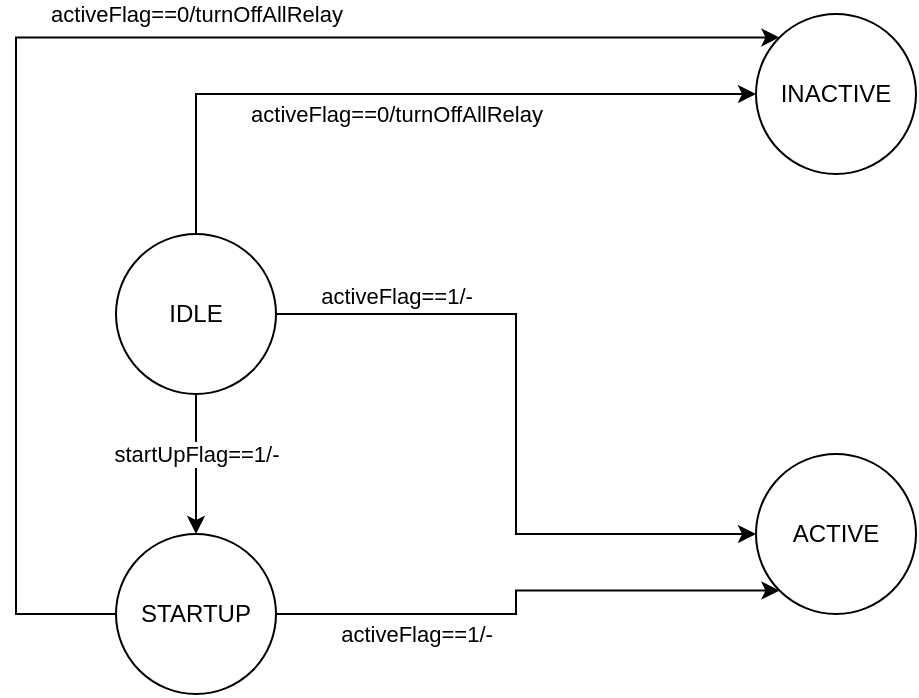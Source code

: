 <mxfile version="13.9.2" type="github">
  <diagram id="C5RBs43oDa-KdzZeNtuy" name="Page-1">
    <mxGraphModel dx="1764" dy="768" grid="1" gridSize="10" guides="1" tooltips="1" connect="1" arrows="1" fold="1" page="1" pageScale="1" pageWidth="827" pageHeight="1169" math="0" shadow="0">
      <root>
        <mxCell id="WIyWlLk6GJQsqaUBKTNV-0" />
        <mxCell id="WIyWlLk6GJQsqaUBKTNV-1" parent="WIyWlLk6GJQsqaUBKTNV-0" />
        <mxCell id="c5iyvYUyyHGZIX7Ouc7g-4" value="startUpFlag==1/-" style="edgeStyle=orthogonalEdgeStyle;rounded=0;orthogonalLoop=1;jettySize=auto;html=1;entryX=0.5;entryY=0;entryDx=0;entryDy=0;fontColor=#000000;" edge="1" parent="WIyWlLk6GJQsqaUBKTNV-1" source="c5iyvYUyyHGZIX7Ouc7g-1" target="c5iyvYUyyHGZIX7Ouc7g-2">
          <mxGeometry x="-0.143" relative="1" as="geometry">
            <mxPoint as="offset" />
          </mxGeometry>
        </mxCell>
        <mxCell id="c5iyvYUyyHGZIX7Ouc7g-7" style="edgeStyle=orthogonalEdgeStyle;rounded=0;orthogonalLoop=1;jettySize=auto;html=1;entryX=0;entryY=0.5;entryDx=0;entryDy=0;fontColor=#000000;" edge="1" parent="WIyWlLk6GJQsqaUBKTNV-1" source="c5iyvYUyyHGZIX7Ouc7g-1" target="c5iyvYUyyHGZIX7Ouc7g-5">
          <mxGeometry relative="1" as="geometry" />
        </mxCell>
        <mxCell id="c5iyvYUyyHGZIX7Ouc7g-8" value="activeFlag==1/-" style="edgeLabel;html=1;align=center;verticalAlign=middle;resizable=0;points=[];fontColor=#000000;" vertex="1" connectable="0" parent="c5iyvYUyyHGZIX7Ouc7g-7">
          <mxGeometry x="0.21" y="1" relative="1" as="geometry">
            <mxPoint x="-61.03" y="-101.69" as="offset" />
          </mxGeometry>
        </mxCell>
        <mxCell id="c5iyvYUyyHGZIX7Ouc7g-9" value="activeFlag==0/turnOffAllRelay" style="edgeStyle=orthogonalEdgeStyle;rounded=0;orthogonalLoop=1;jettySize=auto;html=1;entryX=0;entryY=0.5;entryDx=0;entryDy=0;fontColor=#000000;" edge="1" parent="WIyWlLk6GJQsqaUBKTNV-1" source="c5iyvYUyyHGZIX7Ouc7g-1" target="c5iyvYUyyHGZIX7Ouc7g-6">
          <mxGeometry x="-0.029" y="-10" relative="1" as="geometry">
            <Array as="points">
              <mxPoint x="30" y="250" />
            </Array>
            <mxPoint as="offset" />
          </mxGeometry>
        </mxCell>
        <mxCell id="c5iyvYUyyHGZIX7Ouc7g-1" value="IDLE" style="ellipse;whiteSpace=wrap;html=1;aspect=fixed;fontColor=#000000;" vertex="1" parent="WIyWlLk6GJQsqaUBKTNV-1">
          <mxGeometry x="-10" y="320" width="80" height="80" as="geometry" />
        </mxCell>
        <mxCell id="c5iyvYUyyHGZIX7Ouc7g-10" style="edgeStyle=orthogonalEdgeStyle;rounded=0;orthogonalLoop=1;jettySize=auto;html=1;entryX=0;entryY=1;entryDx=0;entryDy=0;fontColor=#000000;" edge="1" parent="WIyWlLk6GJQsqaUBKTNV-1" source="c5iyvYUyyHGZIX7Ouc7g-2" target="c5iyvYUyyHGZIX7Ouc7g-5">
          <mxGeometry relative="1" as="geometry" />
        </mxCell>
        <mxCell id="c5iyvYUyyHGZIX7Ouc7g-12" value="activeFlag==1/-" style="edgeLabel;html=1;align=center;verticalAlign=middle;resizable=0;points=[];fontColor=#000000;" vertex="1" connectable="0" parent="c5iyvYUyyHGZIX7Ouc7g-10">
          <mxGeometry x="0.04" y="1" relative="1" as="geometry">
            <mxPoint x="-55.52" y="22.7" as="offset" />
          </mxGeometry>
        </mxCell>
        <mxCell id="c5iyvYUyyHGZIX7Ouc7g-13" style="edgeStyle=orthogonalEdgeStyle;rounded=0;orthogonalLoop=1;jettySize=auto;html=1;entryX=0;entryY=0;entryDx=0;entryDy=0;fontColor=#000000;" edge="1" parent="WIyWlLk6GJQsqaUBKTNV-1" source="c5iyvYUyyHGZIX7Ouc7g-2" target="c5iyvYUyyHGZIX7Ouc7g-6">
          <mxGeometry relative="1" as="geometry">
            <Array as="points">
              <mxPoint x="-60" y="510" />
              <mxPoint x="-60" y="222" />
            </Array>
          </mxGeometry>
        </mxCell>
        <mxCell id="c5iyvYUyyHGZIX7Ouc7g-14" value="activeFlag==0/turnOffAllRelay" style="edgeLabel;html=1;align=center;verticalAlign=middle;resizable=0;points=[];fontColor=#000000;" vertex="1" connectable="0" parent="c5iyvYUyyHGZIX7Ouc7g-13">
          <mxGeometry x="0.199" y="-3" relative="1" as="geometry">
            <mxPoint x="-3.52" y="-14.72" as="offset" />
          </mxGeometry>
        </mxCell>
        <mxCell id="c5iyvYUyyHGZIX7Ouc7g-2" value="STARTUP" style="ellipse;whiteSpace=wrap;html=1;aspect=fixed;fontColor=#000000;" vertex="1" parent="WIyWlLk6GJQsqaUBKTNV-1">
          <mxGeometry x="-10" y="470" width="80" height="80" as="geometry" />
        </mxCell>
        <mxCell id="c5iyvYUyyHGZIX7Ouc7g-5" value="ACTIVE" style="ellipse;whiteSpace=wrap;html=1;aspect=fixed;fontColor=#000000;" vertex="1" parent="WIyWlLk6GJQsqaUBKTNV-1">
          <mxGeometry x="310" y="430" width="80" height="80" as="geometry" />
        </mxCell>
        <mxCell id="c5iyvYUyyHGZIX7Ouc7g-6" value="INACTIVE" style="ellipse;whiteSpace=wrap;html=1;aspect=fixed;fontColor=#000000;" vertex="1" parent="WIyWlLk6GJQsqaUBKTNV-1">
          <mxGeometry x="310" y="210" width="80" height="80" as="geometry" />
        </mxCell>
      </root>
    </mxGraphModel>
  </diagram>
</mxfile>
